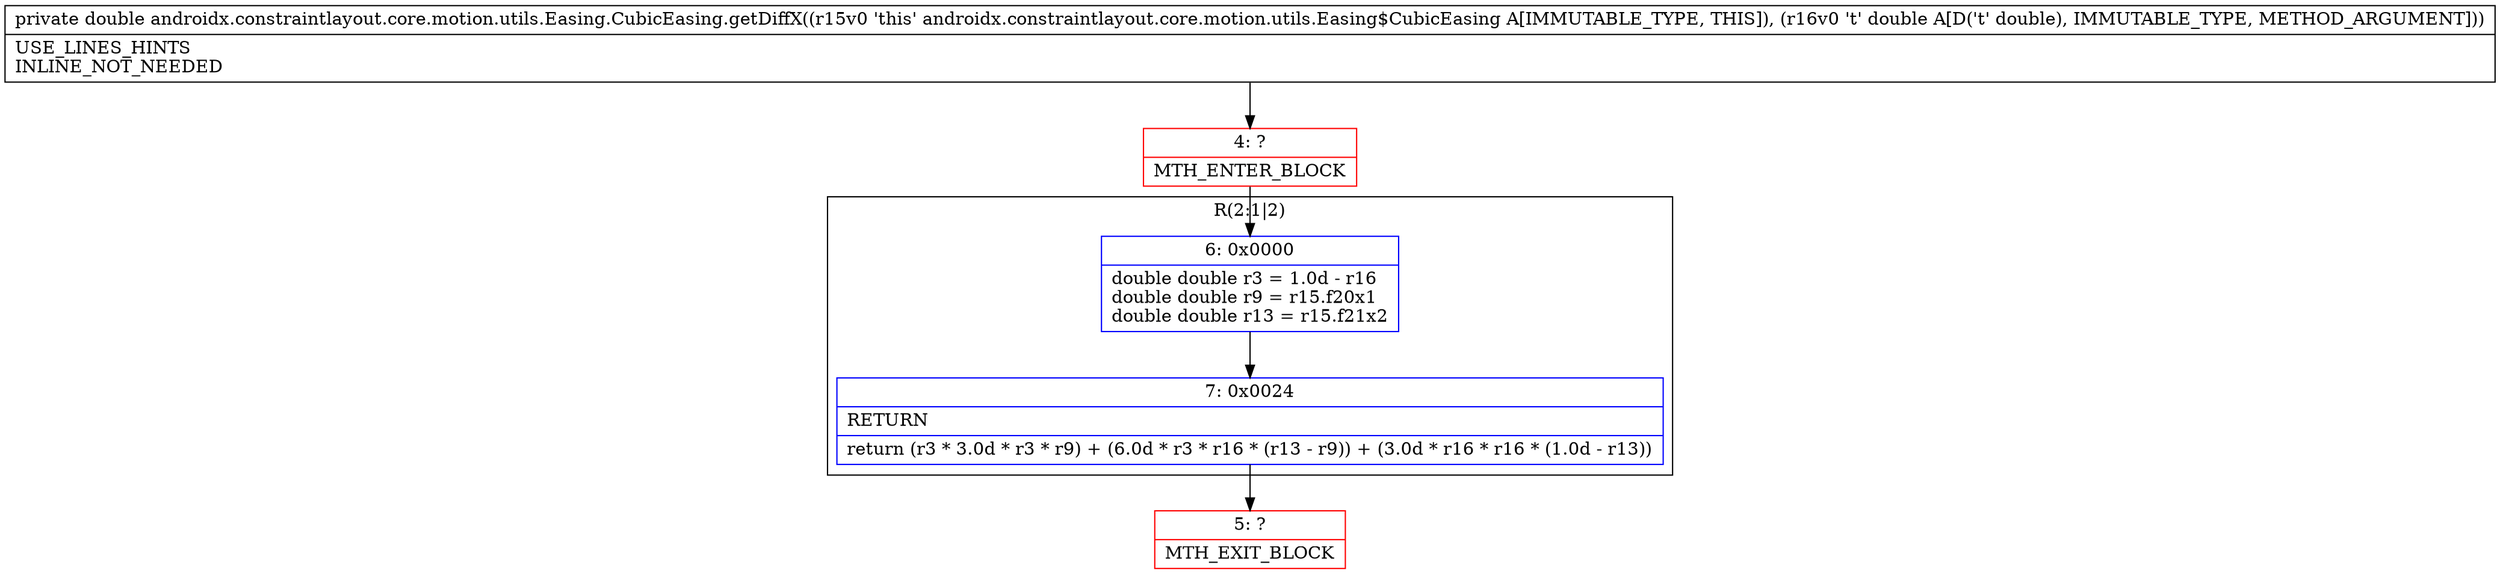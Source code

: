 digraph "CFG forandroidx.constraintlayout.core.motion.utils.Easing.CubicEasing.getDiffX(D)D" {
subgraph cluster_Region_1574837480 {
label = "R(2:1|2)";
node [shape=record,color=blue];
Node_6 [shape=record,label="{6\:\ 0x0000|double double r3 = 1.0d \- r16\ldouble double r9 = r15.f20x1\ldouble double r13 = r15.f21x2\l}"];
Node_7 [shape=record,label="{7\:\ 0x0024|RETURN\l|return (r3 * 3.0d * r3 * r9) + (6.0d * r3 * r16 * (r13 \- r9)) + (3.0d * r16 * r16 * (1.0d \- r13))\l}"];
}
Node_4 [shape=record,color=red,label="{4\:\ ?|MTH_ENTER_BLOCK\l}"];
Node_5 [shape=record,color=red,label="{5\:\ ?|MTH_EXIT_BLOCK\l}"];
MethodNode[shape=record,label="{private double androidx.constraintlayout.core.motion.utils.Easing.CubicEasing.getDiffX((r15v0 'this' androidx.constraintlayout.core.motion.utils.Easing$CubicEasing A[IMMUTABLE_TYPE, THIS]), (r16v0 't' double A[D('t' double), IMMUTABLE_TYPE, METHOD_ARGUMENT]))  | USE_LINES_HINTS\lINLINE_NOT_NEEDED\l}"];
MethodNode -> Node_4;Node_6 -> Node_7;
Node_7 -> Node_5;
Node_4 -> Node_6;
}

